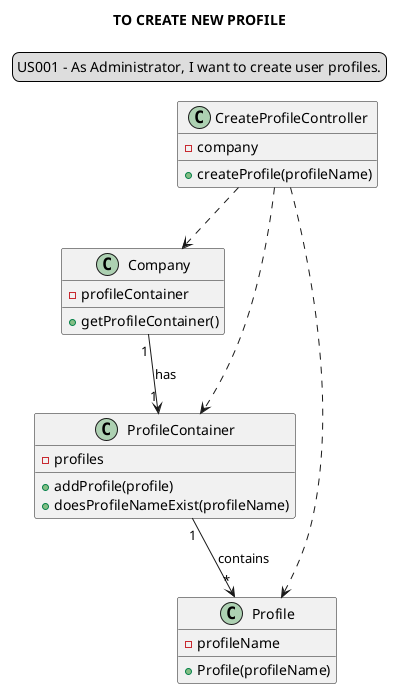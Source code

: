 @startuml
'https://plantuml.com/class-diagram
skinparam sequenceMessageAlign center
title TO CREATE NEW PROFILE
legend top
US001 - As Administrator, I want to create user profiles.
end legend

class "CreateProfileController" {
-company
+createProfile(profileName)
}

class "Company" {
-profileContainer
+getProfileContainer()
}

class "ProfileContainer"{
-profiles
+addProfile(profile)
+doesProfileNameExist(profileName)
}

class "Profile"{
-profileName
+Profile(profileName)
}

"CreateProfileController" ..>  "Company"
"CreateProfileController" ..> "ProfileContainer"
"CreateProfileController" ..> "Profile"
"Company" "1"-->"1" "ProfileContainer": has
"ProfileContainer" "1" --> "*" "Profile": contains

@enduml